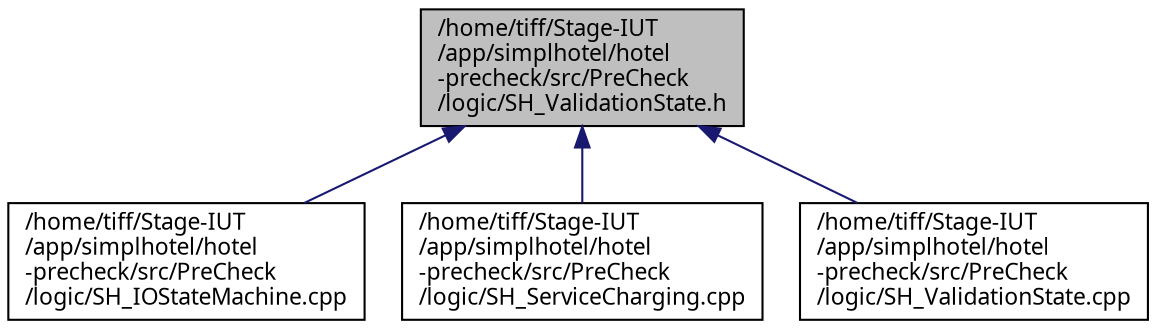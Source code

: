 digraph "/home/tiff/Stage-IUT/app/simplhotel/hotel-precheck/src/PreCheck/logic/SH_ValidationState.h"
{
 // INTERACTIVE_SVG=YES
  bgcolor="transparent";
  edge [fontname="Verdana",fontsize="11",labelfontname="Verdana",labelfontsize="11"];
  node [fontname="Verdana",fontsize="11",shape=record];
  Node1 [label="/home/tiff/Stage-IUT\l/app/simplhotel/hotel\l-precheck/src/PreCheck\l/logic/SH_ValidationState.h",height=0.2,width=0.4,color="black", fillcolor="grey75", style="filled" fontcolor="black"];
  Node1 -> Node2 [dir="back",color="midnightblue",fontsize="11",style="solid",fontname="Verdana"];
  Node2 [label="/home/tiff/Stage-IUT\l/app/simplhotel/hotel\l-precheck/src/PreCheck\l/logic/SH_IOStateMachine.cpp",height=0.2,width=0.4,color="black",URL="$SH__IOStateMachine_8cpp.html"];
  Node1 -> Node3 [dir="back",color="midnightblue",fontsize="11",style="solid",fontname="Verdana"];
  Node3 [label="/home/tiff/Stage-IUT\l/app/simplhotel/hotel\l-precheck/src/PreCheck\l/logic/SH_ServiceCharging.cpp",height=0.2,width=0.4,color="black",URL="$SH__ServiceCharging_8cpp.html"];
  Node1 -> Node4 [dir="back",color="midnightblue",fontsize="11",style="solid",fontname="Verdana"];
  Node4 [label="/home/tiff/Stage-IUT\l/app/simplhotel/hotel\l-precheck/src/PreCheck\l/logic/SH_ValidationState.cpp",height=0.2,width=0.4,color="black",URL="$SH__ValidationState_8cpp.html"];
}
